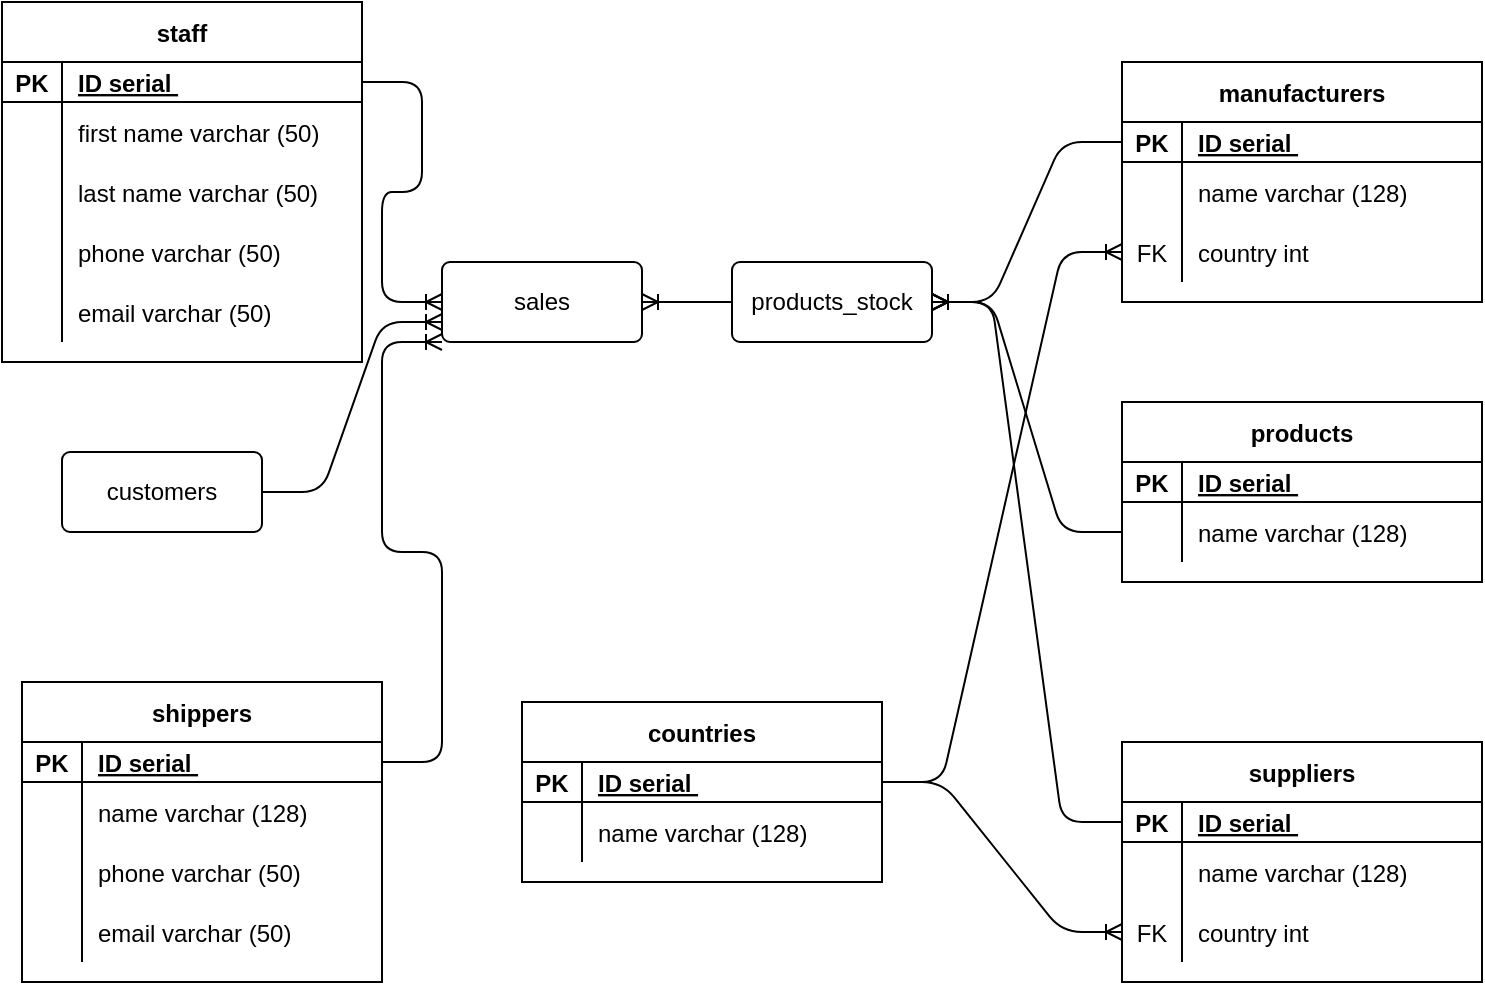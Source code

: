 <mxfile version="13.7.5" type="github">
  <diagram id="R2lEEEUBdFMjLlhIrx00" name="Page-1">
    <mxGraphModel dx="818" dy="560" grid="1" gridSize="10" guides="1" tooltips="1" connect="1" arrows="1" fold="1" page="1" pageScale="1" pageWidth="850" pageHeight="1100" math="0" shadow="0" extFonts="Permanent Marker^https://fonts.googleapis.com/css?family=Permanent+Marker">
      <root>
        <mxCell id="0" />
        <mxCell id="1" parent="0" />
        <mxCell id="OEH8VnCKuiZxtnlKm28e-22" value="products_stock" style="rounded=1;arcSize=10;whiteSpace=wrap;html=1;align=center;" parent="1" vertex="1">
          <mxGeometry x="375" y="150" width="100" height="40" as="geometry" />
        </mxCell>
        <mxCell id="OEH8VnCKuiZxtnlKm28e-24" value="customers" style="rounded=1;arcSize=10;whiteSpace=wrap;html=1;align=center;" parent="1" vertex="1">
          <mxGeometry x="40" y="245" width="100" height="40" as="geometry" />
        </mxCell>
        <mxCell id="OEH8VnCKuiZxtnlKm28e-28" value="sales" style="rounded=1;arcSize=10;whiteSpace=wrap;html=1;align=center;" parent="1" vertex="1">
          <mxGeometry x="230" y="150" width="100" height="40" as="geometry" />
        </mxCell>
        <mxCell id="OEH8VnCKuiZxtnlKm28e-43" value="" style="edgeStyle=entityRelationEdgeStyle;fontSize=12;html=1;endArrow=ERoneToMany;" parent="1" source="OEH8VnCKuiZxtnlKm28e-22" target="OEH8VnCKuiZxtnlKm28e-28" edge="1">
          <mxGeometry width="100" height="100" relative="1" as="geometry">
            <mxPoint x="290" y="170" as="sourcePoint" />
            <mxPoint x="360" y="220" as="targetPoint" />
          </mxGeometry>
        </mxCell>
        <mxCell id="OEH8VnCKuiZxtnlKm28e-47" value="" style="edgeStyle=entityRelationEdgeStyle;fontSize=12;html=1;endArrow=ERoneToMany;exitX=1;exitY=0.5;exitDx=0;exitDy=0;entryX=0;entryY=0.5;entryDx=0;entryDy=0;" parent="1" source="vYesePeP9xRsVJggHPay-63" target="OEH8VnCKuiZxtnlKm28e-28" edge="1">
          <mxGeometry width="100" height="100" relative="1" as="geometry">
            <mxPoint x="160" y="100" as="sourcePoint" />
            <mxPoint x="220" y="170" as="targetPoint" />
          </mxGeometry>
        </mxCell>
        <mxCell id="OEH8VnCKuiZxtnlKm28e-48" value="" style="edgeStyle=entityRelationEdgeStyle;fontSize=12;html=1;endArrow=ERoneToMany;exitX=1;exitY=0.5;exitDx=0;exitDy=0;entryX=0;entryY=0.75;entryDx=0;entryDy=0;" parent="1" source="OEH8VnCKuiZxtnlKm28e-24" target="OEH8VnCKuiZxtnlKm28e-28" edge="1">
          <mxGeometry width="100" height="100" relative="1" as="geometry">
            <mxPoint x="260" y="320" as="sourcePoint" />
            <mxPoint x="360" y="220" as="targetPoint" />
          </mxGeometry>
        </mxCell>
        <mxCell id="OEH8VnCKuiZxtnlKm28e-49" value="" style="edgeStyle=entityRelationEdgeStyle;fontSize=12;html=1;endArrow=ERoneToMany;exitX=1;exitY=0.5;exitDx=0;exitDy=0;entryX=0;entryY=1;entryDx=0;entryDy=0;" parent="1" source="vYesePeP9xRsVJggHPay-50" target="OEH8VnCKuiZxtnlKm28e-28" edge="1">
          <mxGeometry width="100" height="100" relative="1" as="geometry">
            <mxPoint x="160" y="300" as="sourcePoint" />
            <mxPoint x="260" y="200" as="targetPoint" />
          </mxGeometry>
        </mxCell>
        <mxCell id="ZuUQe5CWEu6JaH7Ruexp-2" value="" style="edgeStyle=entityRelationEdgeStyle;fontSize=12;html=1;endArrow=ERoneToMany;" parent="1" source="vYesePeP9xRsVJggHPay-15" target="OEH8VnCKuiZxtnlKm28e-22" edge="1">
          <mxGeometry width="100" height="100" relative="1" as="geometry">
            <mxPoint x="560" y="90" as="sourcePoint" />
            <mxPoint x="530" y="80" as="targetPoint" />
          </mxGeometry>
        </mxCell>
        <mxCell id="ZuUQe5CWEu6JaH7Ruexp-4" value="" style="edgeStyle=entityRelationEdgeStyle;fontSize=12;html=1;endArrow=ERoneToMany;" parent="1" source="vYesePeP9xRsVJggHPay-28" target="OEH8VnCKuiZxtnlKm28e-22" edge="1">
          <mxGeometry width="100" height="100" relative="1" as="geometry">
            <mxPoint x="560" y="260" as="sourcePoint" />
            <mxPoint x="700" y="70" as="targetPoint" />
          </mxGeometry>
        </mxCell>
        <mxCell id="ZuUQe5CWEu6JaH7Ruexp-6" value="" style="edgeStyle=entityRelationEdgeStyle;fontSize=12;html=1;endArrow=ERoneToMany;" parent="1" source="vYesePeP9xRsVJggHPay-2" target="OEH8VnCKuiZxtnlKm28e-22" edge="1">
          <mxGeometry width="100" height="100" relative="1" as="geometry">
            <mxPoint x="550" y="320" as="sourcePoint" />
            <mxPoint x="470" y="240" as="targetPoint" />
          </mxGeometry>
        </mxCell>
        <mxCell id="vYesePeP9xRsVJggHPay-1" value="suppliers" style="shape=table;startSize=30;container=1;collapsible=1;childLayout=tableLayout;fixedRows=1;rowLines=0;fontStyle=1;align=center;resizeLast=1;" vertex="1" parent="1">
          <mxGeometry x="570" y="390" width="180" height="120" as="geometry" />
        </mxCell>
        <mxCell id="vYesePeP9xRsVJggHPay-2" value="" style="shape=partialRectangle;collapsible=0;dropTarget=0;pointerEvents=0;fillColor=none;top=0;left=0;bottom=1;right=0;points=[[0,0.5],[1,0.5]];portConstraint=eastwest;" vertex="1" parent="vYesePeP9xRsVJggHPay-1">
          <mxGeometry y="30" width="180" height="20" as="geometry" />
        </mxCell>
        <mxCell id="vYesePeP9xRsVJggHPay-3" value="PK" style="shape=partialRectangle;connectable=0;fillColor=none;top=0;left=0;bottom=0;right=0;fontStyle=1;overflow=hidden;" vertex="1" parent="vYesePeP9xRsVJggHPay-2">
          <mxGeometry width="30" height="20" as="geometry" />
        </mxCell>
        <mxCell id="vYesePeP9xRsVJggHPay-4" value="ID serial " style="shape=partialRectangle;connectable=0;fillColor=none;top=0;left=0;bottom=0;right=0;align=left;spacingLeft=6;fontStyle=5;overflow=hidden;" vertex="1" parent="vYesePeP9xRsVJggHPay-2">
          <mxGeometry x="30" width="150" height="20" as="geometry" />
        </mxCell>
        <mxCell id="vYesePeP9xRsVJggHPay-5" value="" style="shape=partialRectangle;collapsible=0;dropTarget=0;pointerEvents=0;fillColor=none;top=0;left=0;bottom=0;right=0;points=[[0,0.5],[1,0.5]];portConstraint=eastwest;" vertex="1" parent="vYesePeP9xRsVJggHPay-1">
          <mxGeometry y="50" width="180" height="30" as="geometry" />
        </mxCell>
        <mxCell id="vYesePeP9xRsVJggHPay-6" value="" style="shape=partialRectangle;connectable=0;fillColor=none;top=0;left=0;bottom=0;right=0;editable=1;overflow=hidden;" vertex="1" parent="vYesePeP9xRsVJggHPay-5">
          <mxGeometry width="30" height="30" as="geometry" />
        </mxCell>
        <mxCell id="vYesePeP9xRsVJggHPay-7" value="name varchar (128)" style="shape=partialRectangle;connectable=0;fillColor=none;top=0;left=0;bottom=0;right=0;align=left;spacingLeft=6;overflow=hidden;" vertex="1" parent="vYesePeP9xRsVJggHPay-5">
          <mxGeometry x="30" width="150" height="30" as="geometry" />
        </mxCell>
        <mxCell id="vYesePeP9xRsVJggHPay-43" value="" style="shape=partialRectangle;collapsible=0;dropTarget=0;pointerEvents=0;fillColor=none;top=0;left=0;bottom=0;right=0;points=[[0,0.5],[1,0.5]];portConstraint=eastwest;" vertex="1" parent="vYesePeP9xRsVJggHPay-1">
          <mxGeometry y="80" width="180" height="30" as="geometry" />
        </mxCell>
        <mxCell id="vYesePeP9xRsVJggHPay-44" value="FK" style="shape=partialRectangle;connectable=0;fillColor=none;top=0;left=0;bottom=0;right=0;editable=1;overflow=hidden;" vertex="1" parent="vYesePeP9xRsVJggHPay-43">
          <mxGeometry width="30" height="30" as="geometry" />
        </mxCell>
        <mxCell id="vYesePeP9xRsVJggHPay-45" value="country int" style="shape=partialRectangle;connectable=0;fillColor=none;top=0;left=0;bottom=0;right=0;align=left;spacingLeft=6;overflow=hidden;" vertex="1" parent="vYesePeP9xRsVJggHPay-43">
          <mxGeometry x="30" width="150" height="30" as="geometry" />
        </mxCell>
        <mxCell id="vYesePeP9xRsVJggHPay-24" value="products" style="shape=table;startSize=30;container=1;collapsible=1;childLayout=tableLayout;fixedRows=1;rowLines=0;fontStyle=1;align=center;resizeLast=1;" vertex="1" parent="1">
          <mxGeometry x="570" y="220" width="180" height="90" as="geometry" />
        </mxCell>
        <mxCell id="vYesePeP9xRsVJggHPay-25" value="" style="shape=partialRectangle;collapsible=0;dropTarget=0;pointerEvents=0;fillColor=none;top=0;left=0;bottom=1;right=0;points=[[0,0.5],[1,0.5]];portConstraint=eastwest;" vertex="1" parent="vYesePeP9xRsVJggHPay-24">
          <mxGeometry y="30" width="180" height="20" as="geometry" />
        </mxCell>
        <mxCell id="vYesePeP9xRsVJggHPay-26" value="PK" style="shape=partialRectangle;connectable=0;fillColor=none;top=0;left=0;bottom=0;right=0;fontStyle=1;overflow=hidden;" vertex="1" parent="vYesePeP9xRsVJggHPay-25">
          <mxGeometry width="30" height="20" as="geometry" />
        </mxCell>
        <mxCell id="vYesePeP9xRsVJggHPay-27" value="ID serial " style="shape=partialRectangle;connectable=0;fillColor=none;top=0;left=0;bottom=0;right=0;align=left;spacingLeft=6;fontStyle=5;overflow=hidden;" vertex="1" parent="vYesePeP9xRsVJggHPay-25">
          <mxGeometry x="30" width="150" height="20" as="geometry" />
        </mxCell>
        <mxCell id="vYesePeP9xRsVJggHPay-28" value="" style="shape=partialRectangle;collapsible=0;dropTarget=0;pointerEvents=0;fillColor=none;top=0;left=0;bottom=0;right=0;points=[[0,0.5],[1,0.5]];portConstraint=eastwest;" vertex="1" parent="vYesePeP9xRsVJggHPay-24">
          <mxGeometry y="50" width="180" height="30" as="geometry" />
        </mxCell>
        <mxCell id="vYesePeP9xRsVJggHPay-29" value="" style="shape=partialRectangle;connectable=0;fillColor=none;top=0;left=0;bottom=0;right=0;editable=1;overflow=hidden;" vertex="1" parent="vYesePeP9xRsVJggHPay-28">
          <mxGeometry width="30" height="30" as="geometry" />
        </mxCell>
        <mxCell id="vYesePeP9xRsVJggHPay-30" value="name varchar (128)" style="shape=partialRectangle;connectable=0;fillColor=none;top=0;left=0;bottom=0;right=0;align=left;spacingLeft=6;overflow=hidden;" vertex="1" parent="vYesePeP9xRsVJggHPay-28">
          <mxGeometry x="30" width="150" height="30" as="geometry" />
        </mxCell>
        <mxCell id="vYesePeP9xRsVJggHPay-14" value="manufacturers" style="shape=table;startSize=30;container=1;collapsible=1;childLayout=tableLayout;fixedRows=1;rowLines=0;fontStyle=1;align=center;resizeLast=1;" vertex="1" parent="1">
          <mxGeometry x="570" y="50" width="180" height="120" as="geometry" />
        </mxCell>
        <mxCell id="vYesePeP9xRsVJggHPay-15" value="" style="shape=partialRectangle;collapsible=0;dropTarget=0;pointerEvents=0;fillColor=none;top=0;left=0;bottom=1;right=0;points=[[0,0.5],[1,0.5]];portConstraint=eastwest;" vertex="1" parent="vYesePeP9xRsVJggHPay-14">
          <mxGeometry y="30" width="180" height="20" as="geometry" />
        </mxCell>
        <mxCell id="vYesePeP9xRsVJggHPay-16" value="PK" style="shape=partialRectangle;connectable=0;fillColor=none;top=0;left=0;bottom=0;right=0;fontStyle=1;overflow=hidden;" vertex="1" parent="vYesePeP9xRsVJggHPay-15">
          <mxGeometry width="30" height="20" as="geometry" />
        </mxCell>
        <mxCell id="vYesePeP9xRsVJggHPay-17" value="ID serial " style="shape=partialRectangle;connectable=0;fillColor=none;top=0;left=0;bottom=0;right=0;align=left;spacingLeft=6;fontStyle=5;overflow=hidden;" vertex="1" parent="vYesePeP9xRsVJggHPay-15">
          <mxGeometry x="30" width="150" height="20" as="geometry" />
        </mxCell>
        <mxCell id="vYesePeP9xRsVJggHPay-18" value="" style="shape=partialRectangle;collapsible=0;dropTarget=0;pointerEvents=0;fillColor=none;top=0;left=0;bottom=0;right=0;points=[[0,0.5],[1,0.5]];portConstraint=eastwest;" vertex="1" parent="vYesePeP9xRsVJggHPay-14">
          <mxGeometry y="50" width="180" height="30" as="geometry" />
        </mxCell>
        <mxCell id="vYesePeP9xRsVJggHPay-19" value="" style="shape=partialRectangle;connectable=0;fillColor=none;top=0;left=0;bottom=0;right=0;editable=1;overflow=hidden;" vertex="1" parent="vYesePeP9xRsVJggHPay-18">
          <mxGeometry width="30" height="30" as="geometry" />
        </mxCell>
        <mxCell id="vYesePeP9xRsVJggHPay-20" value="name varchar (128)" style="shape=partialRectangle;connectable=0;fillColor=none;top=0;left=0;bottom=0;right=0;align=left;spacingLeft=6;overflow=hidden;" vertex="1" parent="vYesePeP9xRsVJggHPay-18">
          <mxGeometry x="30" width="150" height="30" as="geometry" />
        </mxCell>
        <mxCell id="vYesePeP9xRsVJggHPay-21" value="" style="shape=partialRectangle;collapsible=0;dropTarget=0;pointerEvents=0;fillColor=none;top=0;left=0;bottom=0;right=0;points=[[0,0.5],[1,0.5]];portConstraint=eastwest;" vertex="1" parent="vYesePeP9xRsVJggHPay-14">
          <mxGeometry y="80" width="180" height="30" as="geometry" />
        </mxCell>
        <mxCell id="vYesePeP9xRsVJggHPay-22" value="FK" style="shape=partialRectangle;connectable=0;fillColor=none;top=0;left=0;bottom=0;right=0;editable=1;overflow=hidden;" vertex="1" parent="vYesePeP9xRsVJggHPay-21">
          <mxGeometry width="30" height="30" as="geometry" />
        </mxCell>
        <mxCell id="vYesePeP9xRsVJggHPay-23" value="country int" style="shape=partialRectangle;connectable=0;fillColor=none;top=0;left=0;bottom=0;right=0;align=left;spacingLeft=6;overflow=hidden;" vertex="1" parent="vYesePeP9xRsVJggHPay-21">
          <mxGeometry x="30" width="150" height="30" as="geometry" />
        </mxCell>
        <mxCell id="vYesePeP9xRsVJggHPay-42" value="" style="edgeStyle=entityRelationEdgeStyle;fontSize=12;html=1;endArrow=ERoneToMany;entryX=0;entryY=0.5;entryDx=0;entryDy=0;exitX=1;exitY=0.5;exitDx=0;exitDy=0;" edge="1" parent="1" source="vYesePeP9xRsVJggHPay-36" target="vYesePeP9xRsVJggHPay-21">
          <mxGeometry width="100" height="100" relative="1" as="geometry">
            <mxPoint x="370" y="340" as="sourcePoint" />
            <mxPoint x="470" y="240" as="targetPoint" />
          </mxGeometry>
        </mxCell>
        <mxCell id="vYesePeP9xRsVJggHPay-35" value="countries" style="shape=table;startSize=30;container=1;collapsible=1;childLayout=tableLayout;fixedRows=1;rowLines=0;fontStyle=1;align=center;resizeLast=1;" vertex="1" parent="1">
          <mxGeometry x="270" y="370" width="180" height="90" as="geometry" />
        </mxCell>
        <mxCell id="vYesePeP9xRsVJggHPay-36" value="" style="shape=partialRectangle;collapsible=0;dropTarget=0;pointerEvents=0;fillColor=none;top=0;left=0;bottom=1;right=0;points=[[0,0.5],[1,0.5]];portConstraint=eastwest;" vertex="1" parent="vYesePeP9xRsVJggHPay-35">
          <mxGeometry y="30" width="180" height="20" as="geometry" />
        </mxCell>
        <mxCell id="vYesePeP9xRsVJggHPay-37" value="PK" style="shape=partialRectangle;connectable=0;fillColor=none;top=0;left=0;bottom=0;right=0;fontStyle=1;overflow=hidden;" vertex="1" parent="vYesePeP9xRsVJggHPay-36">
          <mxGeometry width="30" height="20" as="geometry" />
        </mxCell>
        <mxCell id="vYesePeP9xRsVJggHPay-38" value="ID serial " style="shape=partialRectangle;connectable=0;fillColor=none;top=0;left=0;bottom=0;right=0;align=left;spacingLeft=6;fontStyle=5;overflow=hidden;" vertex="1" parent="vYesePeP9xRsVJggHPay-36">
          <mxGeometry x="30" width="150" height="20" as="geometry" />
        </mxCell>
        <mxCell id="vYesePeP9xRsVJggHPay-39" value="" style="shape=partialRectangle;collapsible=0;dropTarget=0;pointerEvents=0;fillColor=none;top=0;left=0;bottom=0;right=0;points=[[0,0.5],[1,0.5]];portConstraint=eastwest;" vertex="1" parent="vYesePeP9xRsVJggHPay-35">
          <mxGeometry y="50" width="180" height="30" as="geometry" />
        </mxCell>
        <mxCell id="vYesePeP9xRsVJggHPay-40" value="" style="shape=partialRectangle;connectable=0;fillColor=none;top=0;left=0;bottom=0;right=0;editable=1;overflow=hidden;" vertex="1" parent="vYesePeP9xRsVJggHPay-39">
          <mxGeometry width="30" height="30" as="geometry" />
        </mxCell>
        <mxCell id="vYesePeP9xRsVJggHPay-41" value="name varchar (128)" style="shape=partialRectangle;connectable=0;fillColor=none;top=0;left=0;bottom=0;right=0;align=left;spacingLeft=6;overflow=hidden;" vertex="1" parent="vYesePeP9xRsVJggHPay-39">
          <mxGeometry x="30" width="150" height="30" as="geometry" />
        </mxCell>
        <mxCell id="vYesePeP9xRsVJggHPay-46" value="" style="edgeStyle=entityRelationEdgeStyle;fontSize=12;html=1;endArrow=ERoneToMany;entryX=0;entryY=0.5;entryDx=0;entryDy=0;exitX=1;exitY=0.5;exitDx=0;exitDy=0;" edge="1" parent="1" source="vYesePeP9xRsVJggHPay-36" target="vYesePeP9xRsVJggHPay-43">
          <mxGeometry width="100" height="100" relative="1" as="geometry">
            <mxPoint x="450" y="440" as="sourcePoint" />
            <mxPoint x="550" y="340" as="targetPoint" />
          </mxGeometry>
        </mxCell>
        <mxCell id="vYesePeP9xRsVJggHPay-49" value="shippers" style="shape=table;startSize=30;container=1;collapsible=1;childLayout=tableLayout;fixedRows=1;rowLines=0;fontStyle=1;align=center;resizeLast=1;" vertex="1" parent="1">
          <mxGeometry x="20" y="360" width="180" height="150" as="geometry" />
        </mxCell>
        <mxCell id="vYesePeP9xRsVJggHPay-50" value="" style="shape=partialRectangle;collapsible=0;dropTarget=0;pointerEvents=0;fillColor=none;top=0;left=0;bottom=1;right=0;points=[[0,0.5],[1,0.5]];portConstraint=eastwest;" vertex="1" parent="vYesePeP9xRsVJggHPay-49">
          <mxGeometry y="30" width="180" height="20" as="geometry" />
        </mxCell>
        <mxCell id="vYesePeP9xRsVJggHPay-51" value="PK" style="shape=partialRectangle;connectable=0;fillColor=none;top=0;left=0;bottom=0;right=0;fontStyle=1;overflow=hidden;" vertex="1" parent="vYesePeP9xRsVJggHPay-50">
          <mxGeometry width="30" height="20" as="geometry" />
        </mxCell>
        <mxCell id="vYesePeP9xRsVJggHPay-52" value="ID serial " style="shape=partialRectangle;connectable=0;fillColor=none;top=0;left=0;bottom=0;right=0;align=left;spacingLeft=6;fontStyle=5;overflow=hidden;" vertex="1" parent="vYesePeP9xRsVJggHPay-50">
          <mxGeometry x="30" width="150" height="20" as="geometry" />
        </mxCell>
        <mxCell id="vYesePeP9xRsVJggHPay-53" value="" style="shape=partialRectangle;collapsible=0;dropTarget=0;pointerEvents=0;fillColor=none;top=0;left=0;bottom=0;right=0;points=[[0,0.5],[1,0.5]];portConstraint=eastwest;" vertex="1" parent="vYesePeP9xRsVJggHPay-49">
          <mxGeometry y="50" width="180" height="30" as="geometry" />
        </mxCell>
        <mxCell id="vYesePeP9xRsVJggHPay-54" value="" style="shape=partialRectangle;connectable=0;fillColor=none;top=0;left=0;bottom=0;right=0;editable=1;overflow=hidden;" vertex="1" parent="vYesePeP9xRsVJggHPay-53">
          <mxGeometry width="30" height="30" as="geometry" />
        </mxCell>
        <mxCell id="vYesePeP9xRsVJggHPay-55" value="name varchar (128)" style="shape=partialRectangle;connectable=0;fillColor=none;top=0;left=0;bottom=0;right=0;align=left;spacingLeft=6;overflow=hidden;" vertex="1" parent="vYesePeP9xRsVJggHPay-53">
          <mxGeometry x="30" width="150" height="30" as="geometry" />
        </mxCell>
        <mxCell id="vYesePeP9xRsVJggHPay-56" value="" style="shape=partialRectangle;collapsible=0;dropTarget=0;pointerEvents=0;fillColor=none;top=0;left=0;bottom=0;right=0;points=[[0,0.5],[1,0.5]];portConstraint=eastwest;" vertex="1" parent="vYesePeP9xRsVJggHPay-49">
          <mxGeometry y="80" width="180" height="30" as="geometry" />
        </mxCell>
        <mxCell id="vYesePeP9xRsVJggHPay-57" value="" style="shape=partialRectangle;connectable=0;fillColor=none;top=0;left=0;bottom=0;right=0;editable=1;overflow=hidden;" vertex="1" parent="vYesePeP9xRsVJggHPay-56">
          <mxGeometry width="30" height="30" as="geometry" />
        </mxCell>
        <mxCell id="vYesePeP9xRsVJggHPay-58" value="phone varchar (50)" style="shape=partialRectangle;connectable=0;fillColor=none;top=0;left=0;bottom=0;right=0;align=left;spacingLeft=6;overflow=hidden;" vertex="1" parent="vYesePeP9xRsVJggHPay-56">
          <mxGeometry x="30" width="150" height="30" as="geometry" />
        </mxCell>
        <mxCell id="vYesePeP9xRsVJggHPay-59" value="" style="shape=partialRectangle;collapsible=0;dropTarget=0;pointerEvents=0;fillColor=none;top=0;left=0;bottom=0;right=0;points=[[0,0.5],[1,0.5]];portConstraint=eastwest;" vertex="1" parent="vYesePeP9xRsVJggHPay-49">
          <mxGeometry y="110" width="180" height="30" as="geometry" />
        </mxCell>
        <mxCell id="vYesePeP9xRsVJggHPay-60" value="" style="shape=partialRectangle;connectable=0;fillColor=none;top=0;left=0;bottom=0;right=0;editable=1;overflow=hidden;" vertex="1" parent="vYesePeP9xRsVJggHPay-59">
          <mxGeometry width="30" height="30" as="geometry" />
        </mxCell>
        <mxCell id="vYesePeP9xRsVJggHPay-61" value="email varchar (50)" style="shape=partialRectangle;connectable=0;fillColor=none;top=0;left=0;bottom=0;right=0;align=left;spacingLeft=6;overflow=hidden;" vertex="1" parent="vYesePeP9xRsVJggHPay-59">
          <mxGeometry x="30" width="150" height="30" as="geometry" />
        </mxCell>
        <mxCell id="vYesePeP9xRsVJggHPay-62" value="staff" style="shape=table;startSize=30;container=1;collapsible=1;childLayout=tableLayout;fixedRows=1;rowLines=0;fontStyle=1;align=center;resizeLast=1;" vertex="1" parent="1">
          <mxGeometry x="10" y="20" width="180" height="180" as="geometry" />
        </mxCell>
        <mxCell id="vYesePeP9xRsVJggHPay-63" value="" style="shape=partialRectangle;collapsible=0;dropTarget=0;pointerEvents=0;fillColor=none;top=0;left=0;bottom=1;right=0;points=[[0,0.5],[1,0.5]];portConstraint=eastwest;" vertex="1" parent="vYesePeP9xRsVJggHPay-62">
          <mxGeometry y="30" width="180" height="20" as="geometry" />
        </mxCell>
        <mxCell id="vYesePeP9xRsVJggHPay-64" value="PK" style="shape=partialRectangle;connectable=0;fillColor=none;top=0;left=0;bottom=0;right=0;fontStyle=1;overflow=hidden;" vertex="1" parent="vYesePeP9xRsVJggHPay-63">
          <mxGeometry width="30" height="20" as="geometry" />
        </mxCell>
        <mxCell id="vYesePeP9xRsVJggHPay-65" value="ID serial " style="shape=partialRectangle;connectable=0;fillColor=none;top=0;left=0;bottom=0;right=0;align=left;spacingLeft=6;fontStyle=5;overflow=hidden;" vertex="1" parent="vYesePeP9xRsVJggHPay-63">
          <mxGeometry x="30" width="150" height="20" as="geometry" />
        </mxCell>
        <mxCell id="vYesePeP9xRsVJggHPay-66" value="" style="shape=partialRectangle;collapsible=0;dropTarget=0;pointerEvents=0;fillColor=none;top=0;left=0;bottom=0;right=0;points=[[0,0.5],[1,0.5]];portConstraint=eastwest;" vertex="1" parent="vYesePeP9xRsVJggHPay-62">
          <mxGeometry y="50" width="180" height="30" as="geometry" />
        </mxCell>
        <mxCell id="vYesePeP9xRsVJggHPay-67" value="" style="shape=partialRectangle;connectable=0;fillColor=none;top=0;left=0;bottom=0;right=0;editable=1;overflow=hidden;" vertex="1" parent="vYesePeP9xRsVJggHPay-66">
          <mxGeometry width="30" height="30" as="geometry" />
        </mxCell>
        <mxCell id="vYesePeP9xRsVJggHPay-68" value="first name varchar (50)" style="shape=partialRectangle;connectable=0;fillColor=none;top=0;left=0;bottom=0;right=0;align=left;spacingLeft=6;overflow=hidden;" vertex="1" parent="vYesePeP9xRsVJggHPay-66">
          <mxGeometry x="30" width="150" height="30" as="geometry" />
        </mxCell>
        <mxCell id="vYesePeP9xRsVJggHPay-75" value="" style="shape=partialRectangle;collapsible=0;dropTarget=0;pointerEvents=0;fillColor=none;top=0;left=0;bottom=0;right=0;points=[[0,0.5],[1,0.5]];portConstraint=eastwest;" vertex="1" parent="vYesePeP9xRsVJggHPay-62">
          <mxGeometry y="80" width="180" height="30" as="geometry" />
        </mxCell>
        <mxCell id="vYesePeP9xRsVJggHPay-76" value="" style="shape=partialRectangle;connectable=0;fillColor=none;top=0;left=0;bottom=0;right=0;editable=1;overflow=hidden;" vertex="1" parent="vYesePeP9xRsVJggHPay-75">
          <mxGeometry width="30" height="30" as="geometry" />
        </mxCell>
        <mxCell id="vYesePeP9xRsVJggHPay-77" value="last name varchar (50)" style="shape=partialRectangle;connectable=0;fillColor=none;top=0;left=0;bottom=0;right=0;align=left;spacingLeft=6;overflow=hidden;" vertex="1" parent="vYesePeP9xRsVJggHPay-75">
          <mxGeometry x="30" width="150" height="30" as="geometry" />
        </mxCell>
        <mxCell id="vYesePeP9xRsVJggHPay-78" value="" style="shape=partialRectangle;collapsible=0;dropTarget=0;pointerEvents=0;fillColor=none;top=0;left=0;bottom=0;right=0;points=[[0,0.5],[1,0.5]];portConstraint=eastwest;" vertex="1" parent="vYesePeP9xRsVJggHPay-62">
          <mxGeometry y="110" width="180" height="30" as="geometry" />
        </mxCell>
        <mxCell id="vYesePeP9xRsVJggHPay-79" value="" style="shape=partialRectangle;connectable=0;fillColor=none;top=0;left=0;bottom=0;right=0;editable=1;overflow=hidden;" vertex="1" parent="vYesePeP9xRsVJggHPay-78">
          <mxGeometry width="30" height="30" as="geometry" />
        </mxCell>
        <mxCell id="vYesePeP9xRsVJggHPay-80" value="phone varchar (50)" style="shape=partialRectangle;connectable=0;fillColor=none;top=0;left=0;bottom=0;right=0;align=left;spacingLeft=6;overflow=hidden;" vertex="1" parent="vYesePeP9xRsVJggHPay-78">
          <mxGeometry x="30" width="150" height="30" as="geometry" />
        </mxCell>
        <mxCell id="vYesePeP9xRsVJggHPay-100" value="" style="shape=partialRectangle;collapsible=0;dropTarget=0;pointerEvents=0;fillColor=none;top=0;left=0;bottom=0;right=0;points=[[0,0.5],[1,0.5]];portConstraint=eastwest;" vertex="1" parent="vYesePeP9xRsVJggHPay-62">
          <mxGeometry y="140" width="180" height="30" as="geometry" />
        </mxCell>
        <mxCell id="vYesePeP9xRsVJggHPay-101" value="" style="shape=partialRectangle;connectable=0;fillColor=none;top=0;left=0;bottom=0;right=0;editable=1;overflow=hidden;" vertex="1" parent="vYesePeP9xRsVJggHPay-100">
          <mxGeometry width="30" height="30" as="geometry" />
        </mxCell>
        <mxCell id="vYesePeP9xRsVJggHPay-102" value="email varchar (50)" style="shape=partialRectangle;connectable=0;fillColor=none;top=0;left=0;bottom=0;right=0;align=left;spacingLeft=6;overflow=hidden;" vertex="1" parent="vYesePeP9xRsVJggHPay-100">
          <mxGeometry x="30" width="150" height="30" as="geometry" />
        </mxCell>
      </root>
    </mxGraphModel>
  </diagram>
</mxfile>
